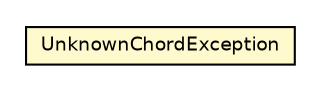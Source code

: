 #!/usr/local/bin/dot
#
# Class diagram 
# Generated by UMLGraph version R5_6-24-gf6e263 (http://www.umlgraph.org/)
#

digraph G {
	edge [fontname="Helvetica",fontsize=10,labelfontname="Helvetica",labelfontsize=10];
	node [fontname="Helvetica",fontsize=10,shape=plaintext];
	nodesep=0.25;
	ranksep=0.5;
	// com.rockhoppertech.music.chord.UnknownChordException
	c7205 [label=<<table title="com.rockhoppertech.music.chord.UnknownChordException" border="0" cellborder="1" cellspacing="0" cellpadding="2" port="p" bgcolor="lemonChiffon" href="./UnknownChordException.html">
		<tr><td><table border="0" cellspacing="0" cellpadding="1">
<tr><td align="center" balign="center"> UnknownChordException </td></tr>
		</table></td></tr>
		</table>>, URL="./UnknownChordException.html", fontname="Helvetica", fontcolor="black", fontsize=9.0];
}

